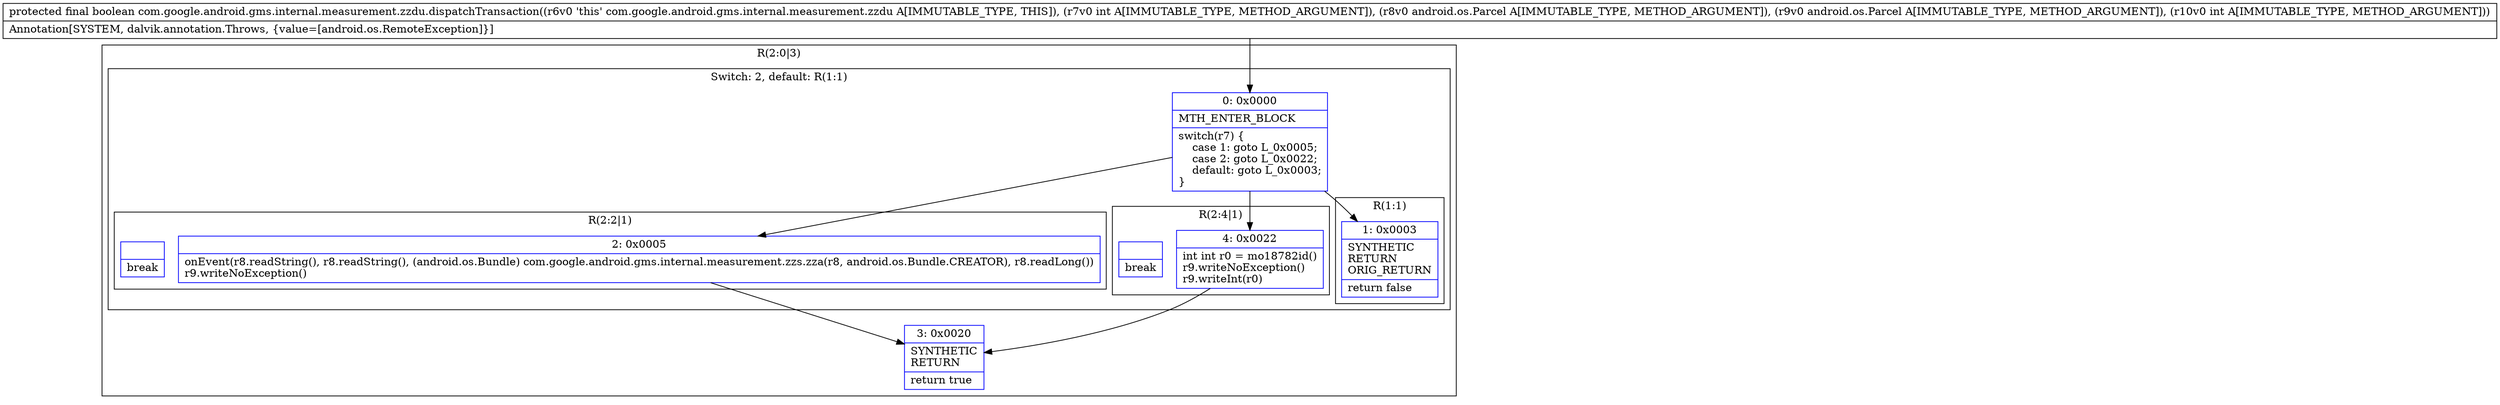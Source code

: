digraph "CFG forcom.google.android.gms.internal.measurement.zzdu.dispatchTransaction(ILandroid\/os\/Parcel;Landroid\/os\/Parcel;I)Z" {
subgraph cluster_Region_800180019 {
label = "R(2:0|3)";
node [shape=record,color=blue];
subgraph cluster_SwitchRegion_1315137805 {
label = "Switch: 2, default: R(1:1)";
node [shape=record,color=blue];
Node_0 [shape=record,label="{0\:\ 0x0000|MTH_ENTER_BLOCK\l|switch(r7) \{\l    case 1: goto L_0x0005;\l    case 2: goto L_0x0022;\l    default: goto L_0x0003;\l\}\l}"];
subgraph cluster_Region_888390213 {
label = "R(2:2|1)";
node [shape=record,color=blue];
Node_2 [shape=record,label="{2\:\ 0x0005|onEvent(r8.readString(), r8.readString(), (android.os.Bundle) com.google.android.gms.internal.measurement.zzs.zza(r8, android.os.Bundle.CREATOR), r8.readLong())\lr9.writeNoException()\l}"];
Node_InsnContainer_735787648 [shape=record,label="{|break\l}"];
}
subgraph cluster_Region_1059629132 {
label = "R(2:4|1)";
node [shape=record,color=blue];
Node_4 [shape=record,label="{4\:\ 0x0022|int int r0 = mo18782id()\lr9.writeNoException()\lr9.writeInt(r0)\l}"];
Node_InsnContainer_183695511 [shape=record,label="{|break\l}"];
}
subgraph cluster_Region_1603064773 {
label = "R(1:1)";
node [shape=record,color=blue];
Node_1 [shape=record,label="{1\:\ 0x0003|SYNTHETIC\lRETURN\lORIG_RETURN\l|return false\l}"];
}
}
Node_3 [shape=record,label="{3\:\ 0x0020|SYNTHETIC\lRETURN\l|return true\l}"];
}
MethodNode[shape=record,label="{protected final boolean com.google.android.gms.internal.measurement.zzdu.dispatchTransaction((r6v0 'this' com.google.android.gms.internal.measurement.zzdu A[IMMUTABLE_TYPE, THIS]), (r7v0 int A[IMMUTABLE_TYPE, METHOD_ARGUMENT]), (r8v0 android.os.Parcel A[IMMUTABLE_TYPE, METHOD_ARGUMENT]), (r9v0 android.os.Parcel A[IMMUTABLE_TYPE, METHOD_ARGUMENT]), (r10v0 int A[IMMUTABLE_TYPE, METHOD_ARGUMENT]))  | Annotation[SYSTEM, dalvik.annotation.Throws, \{value=[android.os.RemoteException]\}]\l}"];
MethodNode -> Node_0;
Node_0 -> Node_1;
Node_0 -> Node_2;
Node_0 -> Node_4;
Node_2 -> Node_3;
Node_4 -> Node_3;
}

